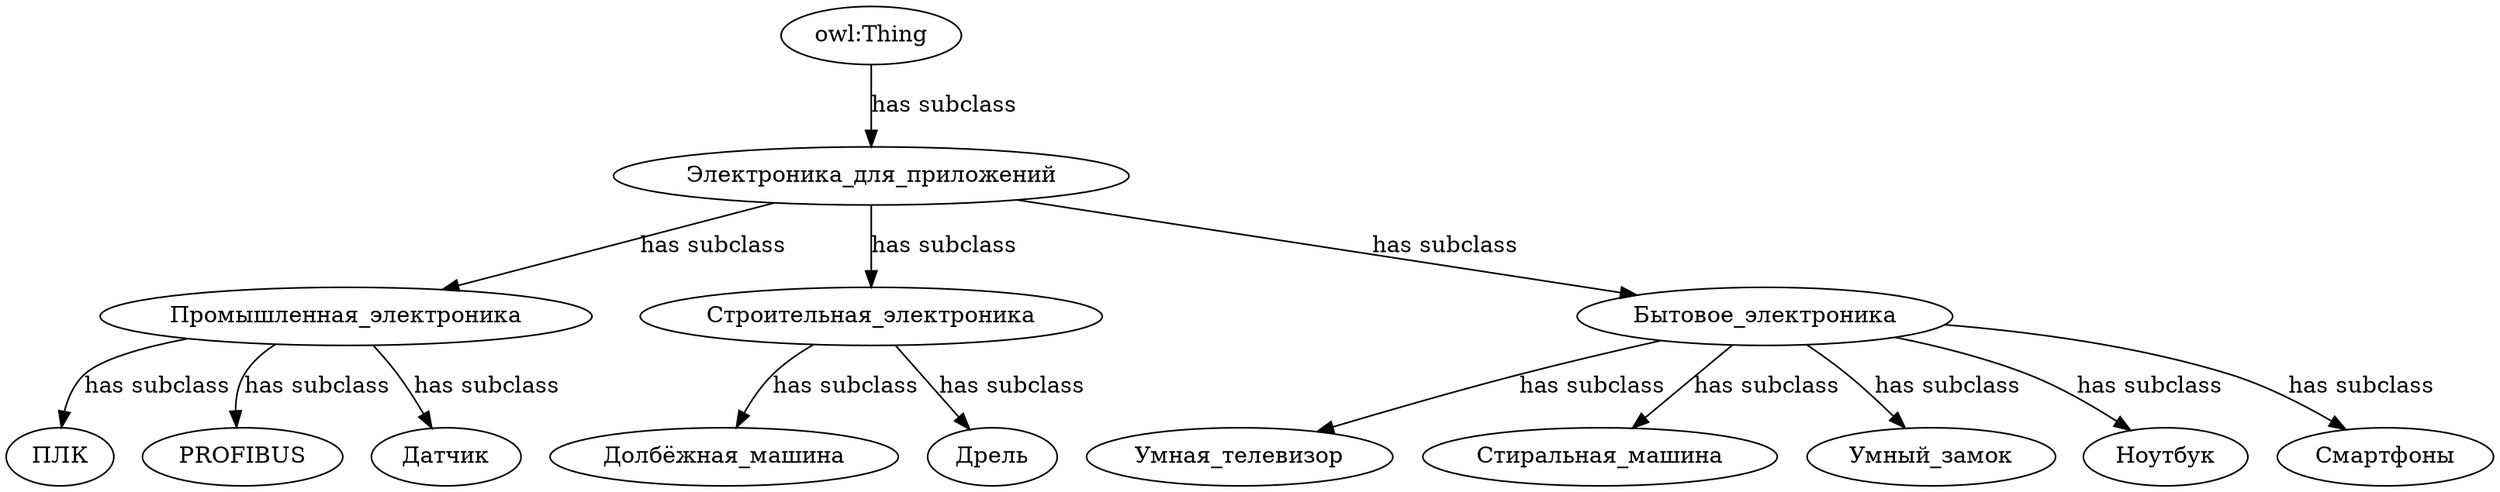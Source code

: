 digraph g {
	"Промышленная_электроника" -> "ПЛК" [label="has subclass"]
	"Строительная_электроника" -> "Долбёжная_машина" [label="has subclass"]
	"Электроника_для_приложений" -> "Строительная_электроника" [label="has subclass"]
	"owl:Thing" -> "Электроника_для_приложений" [label="has subclass"]
	"Промышленная_электроника" -> "PROFIBUS" [label="has subclass"]
	"Бытовое_электроника" -> "Умная_телевизор" [label="has subclass"]
	"Промышленная_электроника" -> "Датчик" [label="has subclass"]
	"Бытовое_электроника" -> "Стиральная_машина" [label="has subclass"]
	"Бытовое_электроника" -> "Умный_замок" [label="has subclass"]
	"Строительная_электроника" -> "Дрель" [label="has subclass"]
	"Электроника_для_приложений" -> "Промышленная_электроника" [label="has subclass"]
	"Бытовое_электроника" -> "Ноутбук" [label="has subclass"]
	"Бытовое_электроника" -> "Смартфоны" [label="has subclass"]
	"Электроника_для_приложений" -> "Бытовое_электроника" [label="has subclass"]
}
